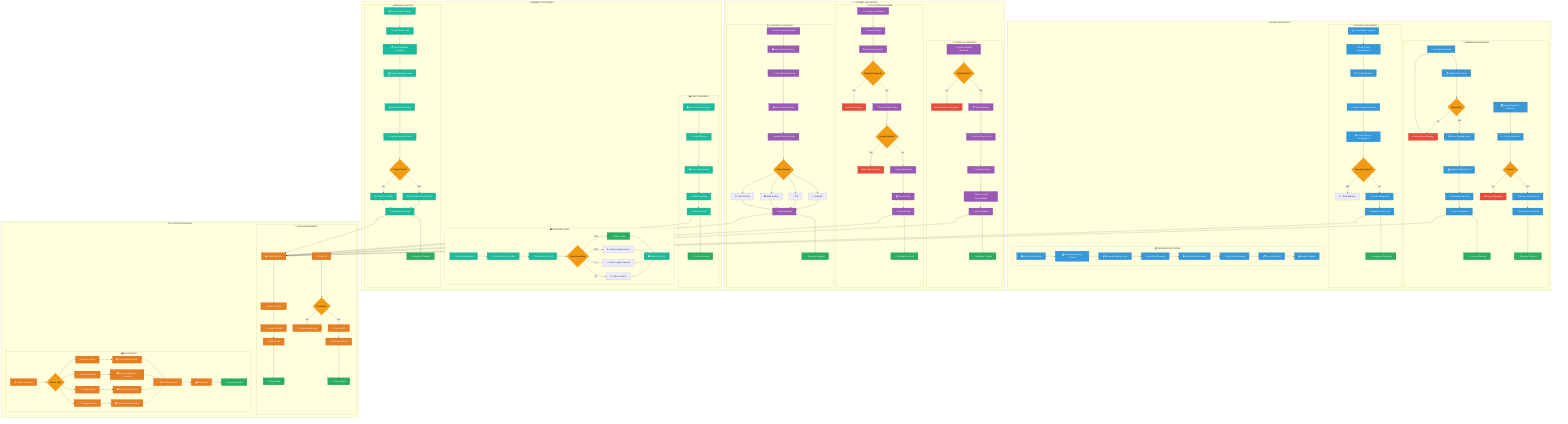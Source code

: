 flowchart TD
    %% ADMIN DETAILED PROCESSES
    subgraph "👑 ADMIN PROCESSES"
        direction TB
        
        %% Member Management Process
        subgraph "👥 MEMBER MANAGEMENT"
            A1[📝 Input Member Data] --> A2[📋 Validate Information]
            A2 --> A3{Valid Data?}
            A3 -->|No| A4[❌ Show Error Message]
            A4 --> A1
            A3 -->|Yes| A5[📦 Select Package Type]
            A5 --> A6[💰 Display Package Price]
            A6 --> A7[📅 Calculate End Date]
            A7 --> A8[💾 Save to Database]
            A8 --> A9[✅ Success Message]
            
            A10[🗑️ Select Member to Remove] --> A11[⚠️ Confirm Deletion]
            A11 --> A12{Confirm?}
            A12 -->|No| A13[❌ Cancel Operation]
            A12 -->|Yes| A14[🔗 Remove from Trainers]
            A14 --> A15[💾 Delete from Database]
            A15 --> A16[✅ Member Removed]
        end
        
        %% Trainer Assignment Process
        subgraph "🔗 TRAINER ASSIGNMENT"
            B1[📋 List Available Trainers] --> B2[👤 Show Trainer Specialization]
            B2 --> B3[📋 List All Members]
            B3 --> B4[👥 Select Trainer & Member]
            B4 --> B5[🔍 Check Current Assignment]
            B5 --> B6{Already Assigned?}
            B6 -->|Yes| B7[⚠️ Show Warning]
            B6 -->|No| B8[🔗 Create Assignment]
            B8 --> B9[💾 Update Trainer's List]
            B9 --> B10[✅ Assignment Complete]
        end
        
        %% Revenue Report Process
        subgraph "💰 REVENUE REPORTING"
            C1[📊 Collect All Members] --> C2[💰 Calculate Package Prices]
            C2 --> C3[📦 Group by Package Type]
            C3 --> C4[🧮 Sum Total Revenue]
            C4 --> C5[📈 Calculate Percentages]
            C5 --> C6[👥 Count Active/Expired]
            C6 --> C7[📋 Generate Report]
            C7 --> C8[📤 Display Results]
        end
    end
    
    %% TRAINER DETAILED PROCESSES
    subgraph "🏃‍♂️ TRAINER PROCESSES"
        direction TB
        
        %% Schedule Creation Process
        subgraph "📅 SCHEDULE CREATION"
            D1[👥 Check Assigned Members] --> D2{Has Members?}
            D2 -->|No| D3[❌ No Members Assigned]
            D2 -->|Yes| D4[📋 Select Member]
            D4 --> D5[📅 Choose Date & Time]
            D5 --> D6[🏋️‍♂️ Select Exercises]
            D6 --> D7[🎯 Match Trainer Specialization]
            D7 --> D8[💾 Save Schedule]
            D8 --> D9[✅ Schedule Created]
        end
        
        %% Attendance Marking Process
        subgraph "✅ ATTENDANCE MARKING"
            E1[👥 List Assigned Members] --> E2[👤 Select Member]
            E2 --> E3[🔍 Check Assignment]
            E3 --> E4{Member Assigned?}
            E4 -->|No| E5[❌ Access Denied]
            E4 -->|Yes| E6[📅 Check Today's Date]
            E6 --> E7{Already Marked?}
            E7 -->|Yes| E8[⚠️ Already Attended]
            E7 -->|No| E9[✅ Mark Attendance]
            E9 --> E10[🕐 Record Time]
            E10 --> E11[💾 Save Record]
            E11 --> E12[✅ Attendance Saved]
        end
        
        %% Progress Update Process
        subgraph "📈 PROGRESS TRACKING"
            F1[👥 Select Assigned Member] --> F2[📊 View Current Progress]
            F2 --> F3[🏋️‍♂️ Enter Exercise Name]
            F3 --> F4[📈 Enter Progress Data]
            F4 --> F5[🎯 Update Training Status]
            F5 --> F6{Status Options}
            F6 --> F7[⭐ Xuất sắc]
            F6 --> F8[✅ Tốt]
            F6 --> F9[📊 Bình thường]
            F6 --> F10[⚠️ Cần cải thiện]
            F7 --> F11[💾 Save Progress]
            F8 --> F11
            F9 --> F11
            F10 --> F11
            F11 --> F12[✅ Progress Updated]
        end
    end
    
    %% MEMBER DETAILED PROCESSES
    subgraph "👤 MEMBER PROCESSES"
        direction TB
        
        %% Personal Info Check Process
        subgraph "📊 PERSONAL INFO"
            G1[👤 Load Member Data] --> G2[📅 Check Subscription End]
            G2 --> G3[🧮 Calculate Days Left]
            G3 --> G4{Days Remaining}
            G4 -->|> 30| G5[✅ Status: Active]
            G4 -->|7-30| G6[⚠️ Status: Expiring Soon]
            G4 -->|< 7| G7[🚨 Status: Urgent Renewal]
            G4 -->|≤ 0| G8[❌ Status: Expired]
            G5 --> G9[📊 Display Full Info]
            G6 --> G9
            G7 --> G9
            G8 --> G9
        end
        
        %% Self Progress Update Process
        subgraph "📈 SELF PROGRESS"
            H1[📊 View Current Progress] --> H2[🏋️‍♂️ Enter Exercise]
            H2 --> H3[📈 Enter Achievement]
            H3 --> H4[📅 Add Timestamp]
            H4 --> H5[💾 Save Progress]
            H5 --> H6[✅ Progress Saved]
        end
        
        %% Membership Renewal Process
        subgraph "🔄 RENEWAL PROCESS"
            I1[📦 View Current Package] --> I2[📅 Check Expiry Date]
            I2 --> I3[📋 Show Available Packages]
            I3 --> I4[💰 Display Package Prices]
            I4 --> I5[📦 Select New Package]
            I5 --> I6[📅 Calculate New End Date]
            I6 --> I7{Current Active?}
            I7 -->|Yes| I8[➕ Extend from Current End]
            I7 -->|No| I9[🆕 Start from Today]
            I8 --> I10[💾 Update Subscription]
            I9 --> I10
            I10 --> I11[✅ Renewal Complete]
        end
    end
    
    %% SYSTEM PROCESSES
    subgraph "⚙️ SYSTEM PROCESSES"
        direction TB
        
        %% Data Persistence Process
        subgraph "💾 DATA MANAGEMENT"
            J1[📊 Collect All Data] --> J2[🔄 Serialize Objects]
            J2 --> J3[📝 Convert to JSON]
            J3 --> J4[💾 Write to File]
            J4 --> J5[✅ Data Saved]
            
            J6[📂 Read File] --> J7{File Exists?}
            J7 -->|No| J8[🎲 Create Sample Data]
            J7 -->|Yes| J9[📖 Parse JSON]
            J9 --> J10[🔄 Recreate Objects]
            J10 --> J11[✅ Data Loaded]
        end
        
        %% CSV Export Process
        subgraph "📤 CSV EXPORT"
            K1[📋 Select Data Type] --> K2{Export Type}
            K2 --> K3[👥 Members Data]
            K2 --> K4[✅ Attendance Data]
            K2 --> K5[🏃‍♂️ Trainers Data]
            K2 --> K6[🏋️‍♂️ Equipment Data]
            K3 --> K7[📊 Format Member Info]
            K4 --> K8[📊 Format Attendance Records]
            K5 --> K9[📊 Format Trainer Info]
            K6 --> K10[📊 Format Equipment Info]
            K7 --> K11[📝 Write CSV Headers]
            K8 --> K11
            K9 --> K11
            K10 --> K11
            K11 --> K12[📤 Export File]
            K12 --> K13[✅ Export Complete]
        end
    end
    
    %% Cross-process connections
    A8 --> J1
    B9 --> J1
    D8 --> J1
    E11 --> J1
    F11 --> J1
    H5 --> J1
    I10 --> J1
    
    %% Styling
    classDef adminProcess fill:#3498db,stroke:#2980b9,stroke-width:2px,color:#fff
    classDef trainerProcess fill:#9b59b6,stroke:#8e44ad,stroke-width:2px,color:#fff
    classDef memberProcess fill:#1abc9c,stroke:#16a085,stroke-width:2px,color:#fff
    classDef systemProcess fill:#e67e22,stroke:#d35400,stroke-width:2px,color:#fff
    classDef decision fill:#f39c12,stroke:#e67e22,stroke-width:2px,color:#000
    classDef success fill:#27ae60,stroke:#229954,stroke-width:2px,color:#fff
    classDef error fill:#e74c3c,stroke:#c0392b,stroke-width:2px,color:#fff
    
    class A1,A2,A5,A6,A7,A8,A10,A11,A14,A15,B1,B2,B3,B4,B5,B8,B9,C1,C2,C3,C4,C5,C6,C7,C8 adminProcess
    class D1,D4,D5,D6,D7,D8,E1,E2,E3,E6,E9,E10,E11,F1,F2,F3,F4,F5,F11 trainerProcess
    class G1,G2,G3,G9,H1,H2,H3,H4,H5,I1,I2,I3,I4,I5,I6,I8,I9,I10 memberProcess
    class J1,J2,J3,J4,J6,J8,J9,J10,K1,K3,K4,K5,K6,K7,K8,K9,K10,K11,K12 systemProcess
    class A3,A12,B6,D2,E4,E7,F6,G4,I7,J7,K2 decision
    class A9,A16,B10,D9,E12,F12,G5,H6,I11,J5,J11,K13 success
    class A4,A13,D3,E5,E8 error